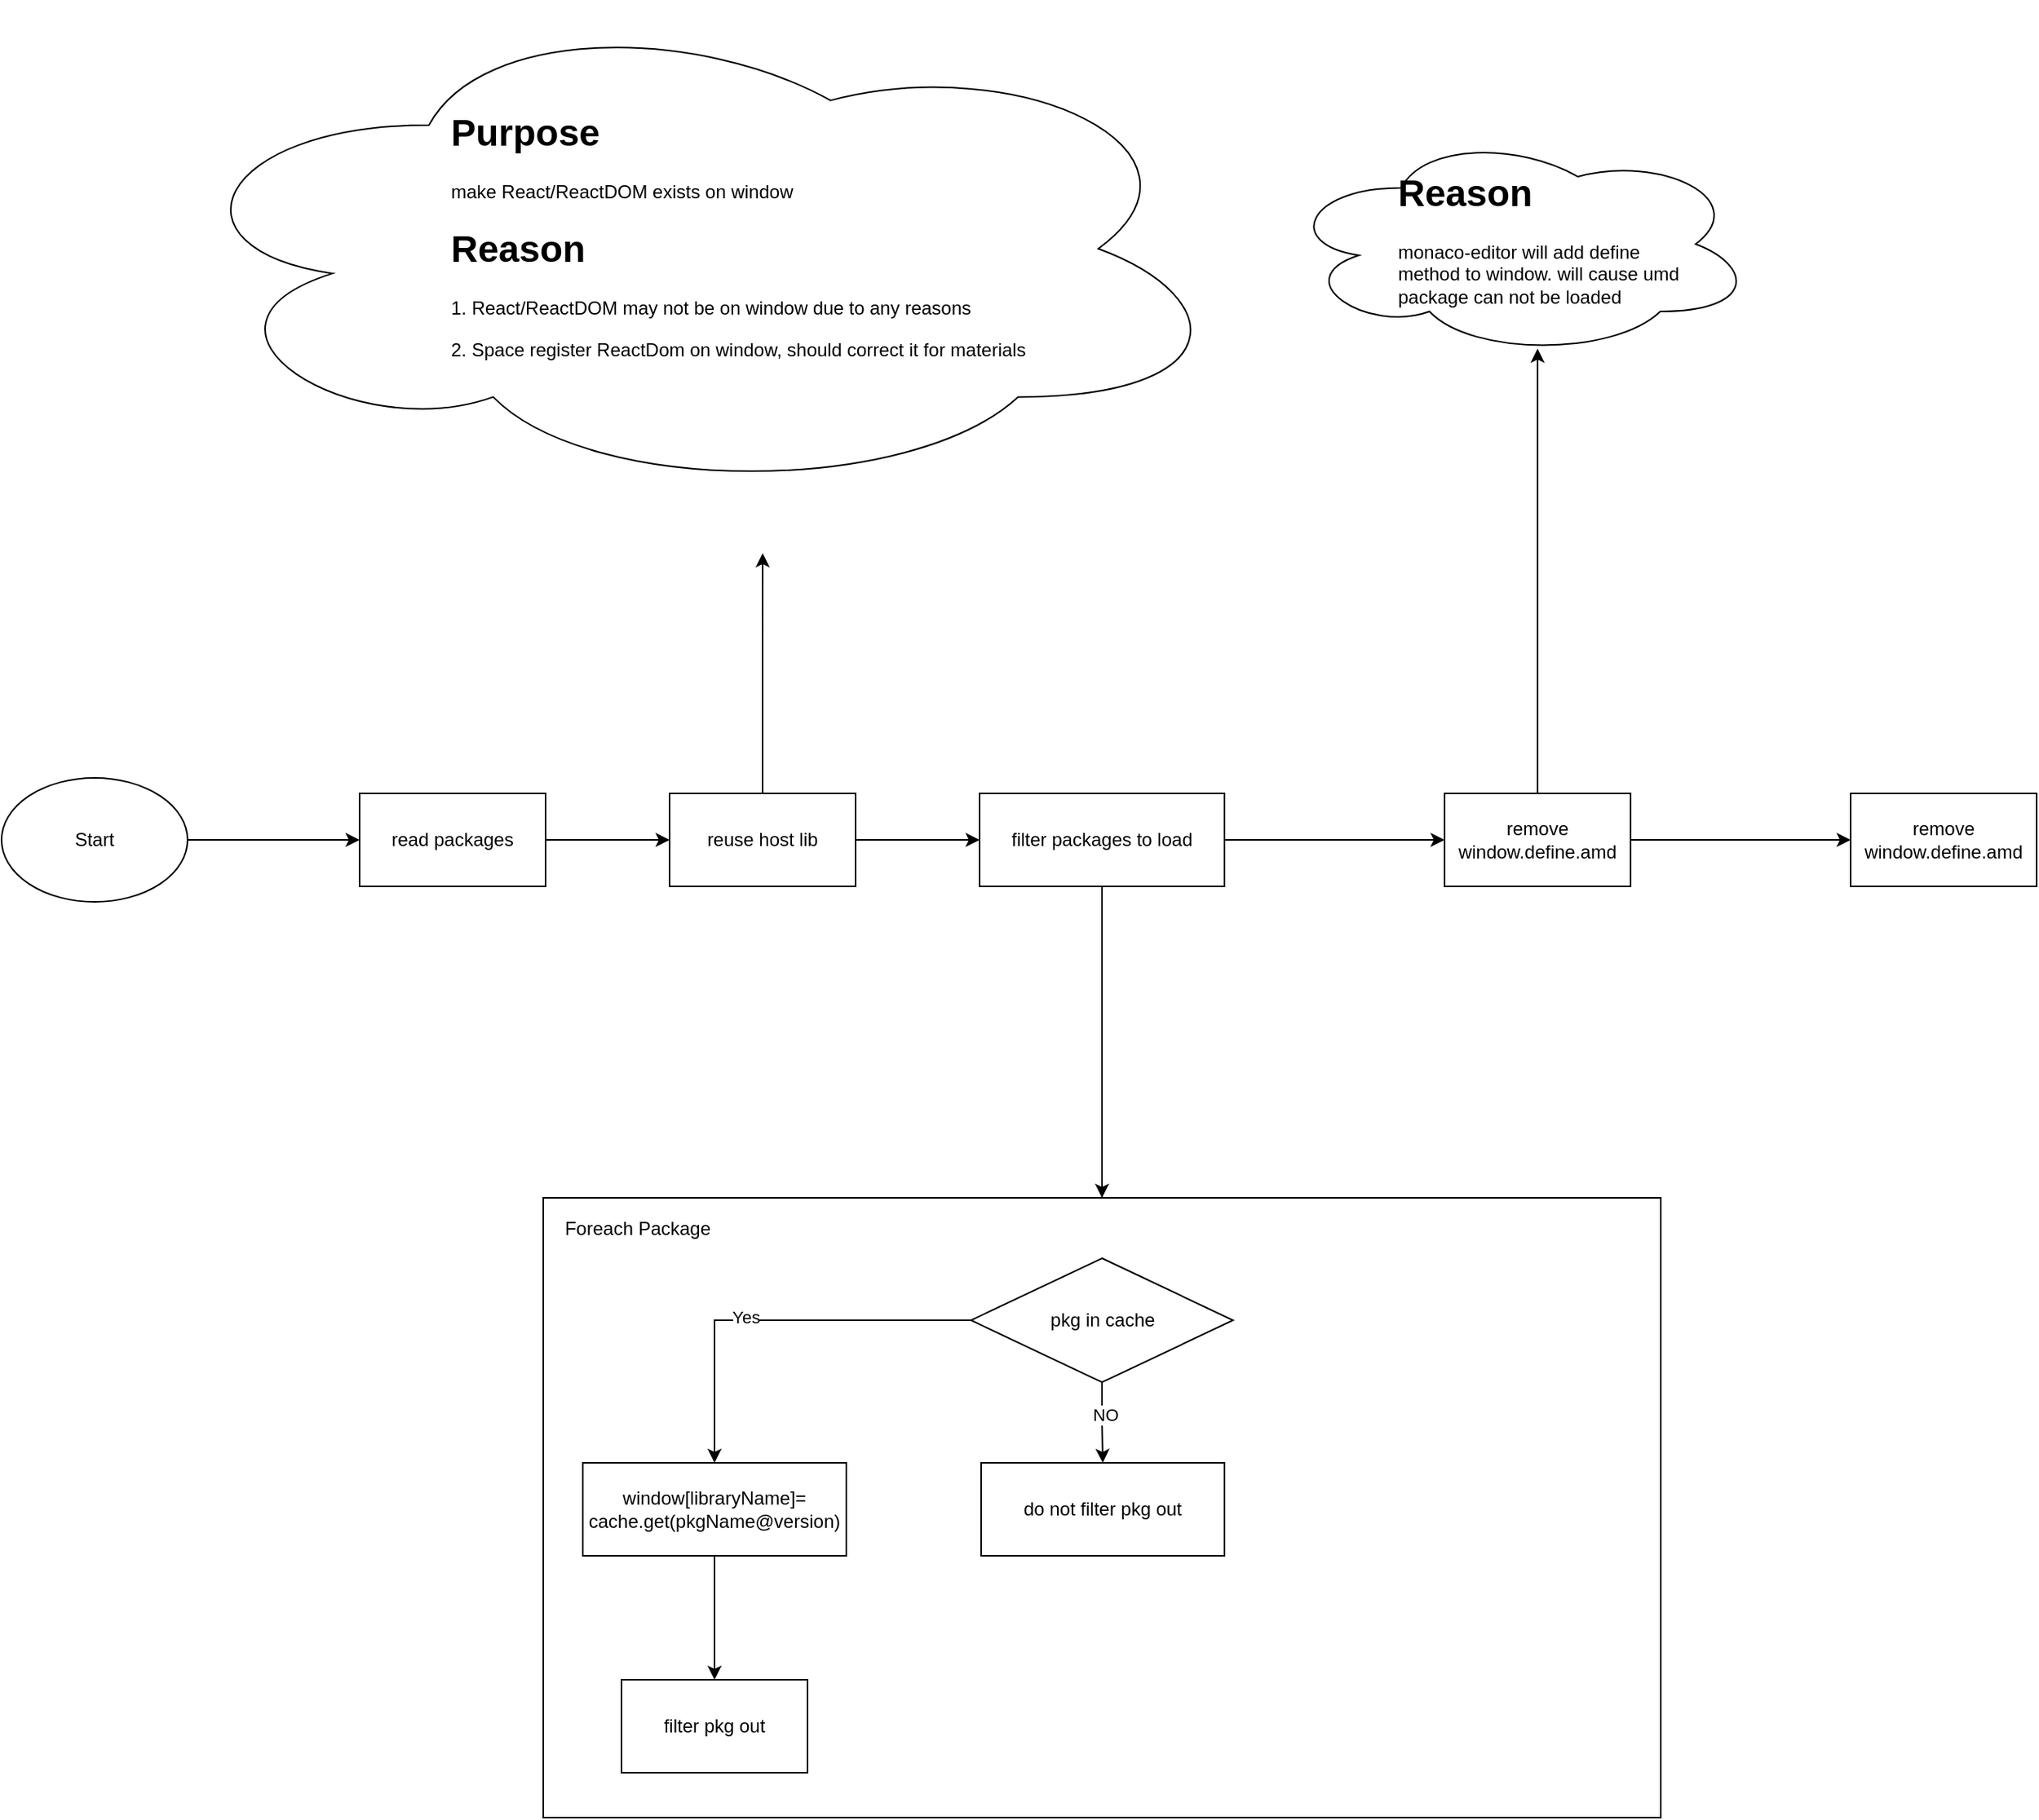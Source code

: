 <mxfile version="22.1.9" type="github">
  <diagram name="第 1 页" id="VXXNobZHzKTX921IATJb">
    <mxGraphModel dx="2860" dy="1566" grid="0" gridSize="10" guides="1" tooltips="1" connect="1" arrows="1" fold="1" page="0" pageScale="1" pageWidth="827" pageHeight="1169" math="0" shadow="0">
      <root>
        <mxCell id="0" />
        <mxCell id="1" parent="0" />
        <mxCell id="M5j8Dbk3zstxQeXBC_h0-34" value="" style="ellipse;shape=cloud;whiteSpace=wrap;html=1;" vertex="1" parent="1">
          <mxGeometry x="-370" y="-274" width="691" height="319" as="geometry" />
        </mxCell>
        <mxCell id="M5j8Dbk3zstxQeXBC_h0-9" value="" style="ellipse;shape=cloud;whiteSpace=wrap;html=1;" vertex="1" parent="1">
          <mxGeometry x="354" y="-190" width="304" height="145" as="geometry" />
        </mxCell>
        <mxCell id="M5j8Dbk3zstxQeXBC_h0-3" style="edgeStyle=orthogonalEdgeStyle;rounded=0;orthogonalLoop=1;jettySize=auto;html=1;" edge="1" parent="1" source="M5j8Dbk3zstxQeXBC_h0-1" target="M5j8Dbk3zstxQeXBC_h0-2">
          <mxGeometry relative="1" as="geometry" />
        </mxCell>
        <mxCell id="M5j8Dbk3zstxQeXBC_h0-1" value="Start" style="ellipse;whiteSpace=wrap;html=1;" vertex="1" parent="1">
          <mxGeometry x="-473" y="227" width="120" height="80" as="geometry" />
        </mxCell>
        <mxCell id="M5j8Dbk3zstxQeXBC_h0-5" value="" style="edgeStyle=orthogonalEdgeStyle;rounded=0;orthogonalLoop=1;jettySize=auto;html=1;" edge="1" parent="1" source="M5j8Dbk3zstxQeXBC_h0-15" target="M5j8Dbk3zstxQeXBC_h0-4">
          <mxGeometry relative="1" as="geometry" />
        </mxCell>
        <mxCell id="M5j8Dbk3zstxQeXBC_h0-11" value="" style="edgeStyle=orthogonalEdgeStyle;rounded=0;orthogonalLoop=1;jettySize=auto;html=1;" edge="1" parent="1" source="M5j8Dbk3zstxQeXBC_h0-2" target="M5j8Dbk3zstxQeXBC_h0-10">
          <mxGeometry relative="1" as="geometry" />
        </mxCell>
        <mxCell id="M5j8Dbk3zstxQeXBC_h0-2" value="read packages" style="rounded=0;whiteSpace=wrap;html=1;" vertex="1" parent="1">
          <mxGeometry x="-242" y="237" width="120" height="60" as="geometry" />
        </mxCell>
        <mxCell id="M5j8Dbk3zstxQeXBC_h0-8" value="" style="edgeStyle=orthogonalEdgeStyle;rounded=0;orthogonalLoop=1;jettySize=auto;html=1;" edge="1" parent="1" source="M5j8Dbk3zstxQeXBC_h0-4" target="M5j8Dbk3zstxQeXBC_h0-7">
          <mxGeometry relative="1" as="geometry" />
        </mxCell>
        <mxCell id="M5j8Dbk3zstxQeXBC_h0-33" style="edgeStyle=orthogonalEdgeStyle;rounded=0;orthogonalLoop=1;jettySize=auto;html=1;" edge="1" parent="1" source="M5j8Dbk3zstxQeXBC_h0-4" target="M5j8Dbk3zstxQeXBC_h0-6">
          <mxGeometry relative="1" as="geometry">
            <mxPoint x="518" y="-45" as="targetPoint" />
          </mxGeometry>
        </mxCell>
        <mxCell id="M5j8Dbk3zstxQeXBC_h0-4" value="remove window.define.amd" style="rounded=0;whiteSpace=wrap;html=1;" vertex="1" parent="1">
          <mxGeometry x="458" y="237" width="120" height="60" as="geometry" />
        </mxCell>
        <mxCell id="M5j8Dbk3zstxQeXBC_h0-6" value="&lt;h1&gt;Reason&lt;/h1&gt;&lt;p&gt;monaco-editor will add define method to window. will cause umd package can not be loaded&lt;/p&gt;" style="text;html=1;strokeColor=none;fillColor=none;spacing=5;spacingTop=-20;whiteSpace=wrap;overflow=hidden;rounded=0;" vertex="1" parent="1">
          <mxGeometry x="423" y="-170" width="190" height="120" as="geometry" />
        </mxCell>
        <mxCell id="M5j8Dbk3zstxQeXBC_h0-7" value="remove window.define.amd" style="rounded=0;whiteSpace=wrap;html=1;" vertex="1" parent="1">
          <mxGeometry x="720" y="237" width="120" height="60" as="geometry" />
        </mxCell>
        <mxCell id="M5j8Dbk3zstxQeXBC_h0-14" style="edgeStyle=orthogonalEdgeStyle;rounded=0;orthogonalLoop=1;jettySize=auto;html=1;" edge="1" parent="1" source="M5j8Dbk3zstxQeXBC_h0-10" target="M5j8Dbk3zstxQeXBC_h0-13">
          <mxGeometry relative="1" as="geometry" />
        </mxCell>
        <mxCell id="M5j8Dbk3zstxQeXBC_h0-16" value="" style="edgeStyle=orthogonalEdgeStyle;rounded=0;orthogonalLoop=1;jettySize=auto;html=1;" edge="1" parent="1" source="M5j8Dbk3zstxQeXBC_h0-10" target="M5j8Dbk3zstxQeXBC_h0-15">
          <mxGeometry relative="1" as="geometry" />
        </mxCell>
        <mxCell id="M5j8Dbk3zstxQeXBC_h0-10" value="reuse host lib" style="rounded=0;whiteSpace=wrap;html=1;" vertex="1" parent="1">
          <mxGeometry x="-42" y="237" width="120" height="60" as="geometry" />
        </mxCell>
        <mxCell id="M5j8Dbk3zstxQeXBC_h0-13" value="&lt;h1&gt;Purpose&lt;/h1&gt;&lt;div&gt;make React/ReactDOM exists on window&lt;/div&gt;&lt;h1&gt;Reason&lt;/h1&gt;&lt;p&gt;1. React/ReactDOM may not be on window due to any reasons&lt;/p&gt;&lt;p&gt;2. Space register ReactDom on window, should correct it for materials&lt;/p&gt;" style="text;html=1;strokeColor=none;fillColor=none;spacing=5;spacingTop=-20;whiteSpace=wrap;overflow=hidden;rounded=0;" vertex="1" parent="1">
          <mxGeometry x="-187.75" y="-209" width="411.5" height="291" as="geometry" />
        </mxCell>
        <mxCell id="M5j8Dbk3zstxQeXBC_h0-20" style="edgeStyle=orthogonalEdgeStyle;rounded=0;orthogonalLoop=1;jettySize=auto;html=1;entryX=0.5;entryY=0;entryDx=0;entryDy=0;" edge="1" parent="1" source="M5j8Dbk3zstxQeXBC_h0-15" target="M5j8Dbk3zstxQeXBC_h0-22">
          <mxGeometry relative="1" as="geometry">
            <mxPoint x="237" y="167" as="targetPoint" />
          </mxGeometry>
        </mxCell>
        <mxCell id="M5j8Dbk3zstxQeXBC_h0-23" style="edgeStyle=orthogonalEdgeStyle;rounded=0;orthogonalLoop=1;jettySize=auto;html=1;" edge="1" parent="1" source="M5j8Dbk3zstxQeXBC_h0-15" target="M5j8Dbk3zstxQeXBC_h0-18">
          <mxGeometry relative="1" as="geometry" />
        </mxCell>
        <mxCell id="M5j8Dbk3zstxQeXBC_h0-15" value="filter packages to load" style="rounded=0;whiteSpace=wrap;html=1;" vertex="1" parent="1">
          <mxGeometry x="158" y="237" width="158" height="60" as="geometry" />
        </mxCell>
        <mxCell id="M5j8Dbk3zstxQeXBC_h0-18" value="" style="rounded=0;whiteSpace=wrap;html=1;" vertex="1" parent="1">
          <mxGeometry x="-123.5" y="498" width="721" height="400" as="geometry" />
        </mxCell>
        <mxCell id="M5j8Dbk3zstxQeXBC_h0-25" value="" style="edgeStyle=orthogonalEdgeStyle;rounded=0;orthogonalLoop=1;jettySize=auto;html=1;" edge="1" parent="1" source="M5j8Dbk3zstxQeXBC_h0-22" target="M5j8Dbk3zstxQeXBC_h0-24">
          <mxGeometry relative="1" as="geometry" />
        </mxCell>
        <mxCell id="M5j8Dbk3zstxQeXBC_h0-26" value="Yes" style="edgeLabel;html=1;align=center;verticalAlign=middle;resizable=0;points=[];" vertex="1" connectable="0" parent="M5j8Dbk3zstxQeXBC_h0-25">
          <mxGeometry x="0.141" y="3" relative="1" as="geometry">
            <mxPoint x="1" y="-5" as="offset" />
          </mxGeometry>
        </mxCell>
        <mxCell id="M5j8Dbk3zstxQeXBC_h0-28" value="" style="edgeStyle=orthogonalEdgeStyle;rounded=0;orthogonalLoop=1;jettySize=auto;html=1;" edge="1" parent="1" source="M5j8Dbk3zstxQeXBC_h0-22" target="M5j8Dbk3zstxQeXBC_h0-27">
          <mxGeometry relative="1" as="geometry" />
        </mxCell>
        <mxCell id="M5j8Dbk3zstxQeXBC_h0-29" value="NO" style="edgeLabel;html=1;align=center;verticalAlign=middle;resizable=0;points=[];" vertex="1" connectable="0" parent="M5j8Dbk3zstxQeXBC_h0-28">
          <mxGeometry x="-0.2" y="2" relative="1" as="geometry">
            <mxPoint as="offset" />
          </mxGeometry>
        </mxCell>
        <mxCell id="M5j8Dbk3zstxQeXBC_h0-22" value="pkg in cache" style="rhombus;whiteSpace=wrap;html=1;" vertex="1" parent="1">
          <mxGeometry x="152.5" y="537" width="169" height="80" as="geometry" />
        </mxCell>
        <mxCell id="M5j8Dbk3zstxQeXBC_h0-31" value="" style="edgeStyle=orthogonalEdgeStyle;rounded=0;orthogonalLoop=1;jettySize=auto;html=1;" edge="1" parent="1" source="M5j8Dbk3zstxQeXBC_h0-24" target="M5j8Dbk3zstxQeXBC_h0-30">
          <mxGeometry relative="1" as="geometry" />
        </mxCell>
        <mxCell id="M5j8Dbk3zstxQeXBC_h0-24" value="window[libraryName]=&lt;br&gt;cache.get(pkgName@version)" style="whiteSpace=wrap;html=1;" vertex="1" parent="1">
          <mxGeometry x="-98" y="669" width="170" height="60" as="geometry" />
        </mxCell>
        <mxCell id="M5j8Dbk3zstxQeXBC_h0-27" value="do not filter pkg out" style="whiteSpace=wrap;html=1;" vertex="1" parent="1">
          <mxGeometry x="159" y="669" width="157" height="60" as="geometry" />
        </mxCell>
        <mxCell id="M5j8Dbk3zstxQeXBC_h0-30" value="filter pkg out" style="whiteSpace=wrap;html=1;" vertex="1" parent="1">
          <mxGeometry x="-73" y="809" width="120" height="60" as="geometry" />
        </mxCell>
        <mxCell id="M5j8Dbk3zstxQeXBC_h0-32" value="Foreach Package" style="text;html=1;strokeColor=none;fillColor=none;align=center;verticalAlign=middle;whiteSpace=wrap;rounded=0;" vertex="1" parent="1">
          <mxGeometry x="-119" y="503" width="113" height="30" as="geometry" />
        </mxCell>
      </root>
    </mxGraphModel>
  </diagram>
</mxfile>
